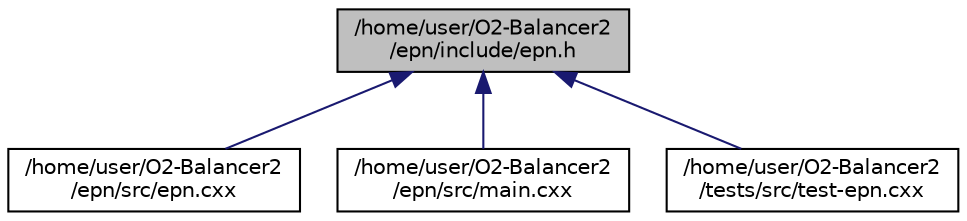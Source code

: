 digraph "/home/user/O2-Balancer2/epn/include/epn.h"
{
  edge [fontname="Helvetica",fontsize="10",labelfontname="Helvetica",labelfontsize="10"];
  node [fontname="Helvetica",fontsize="10",shape=record];
  Node2 [label="/home/user/O2-Balancer2\l/epn/include/epn.h",height=0.2,width=0.4,color="black", fillcolor="grey75", style="filled", fontcolor="black"];
  Node2 -> Node3 [dir="back",color="midnightblue",fontsize="10",style="solid",fontname="Helvetica"];
  Node3 [label="/home/user/O2-Balancer2\l/epn/src/epn.cxx",height=0.2,width=0.4,color="black", fillcolor="white", style="filled",URL="$epn_8cxx.html"];
  Node2 -> Node4 [dir="back",color="midnightblue",fontsize="10",style="solid",fontname="Helvetica"];
  Node4 [label="/home/user/O2-Balancer2\l/epn/src/main.cxx",height=0.2,width=0.4,color="black", fillcolor="white", style="filled",URL="$epn_2src_2main_8cxx.html"];
  Node2 -> Node5 [dir="back",color="midnightblue",fontsize="10",style="solid",fontname="Helvetica"];
  Node5 [label="/home/user/O2-Balancer2\l/tests/src/test-epn.cxx",height=0.2,width=0.4,color="black", fillcolor="white", style="filled",URL="$test-epn_8cxx.html"];
}
